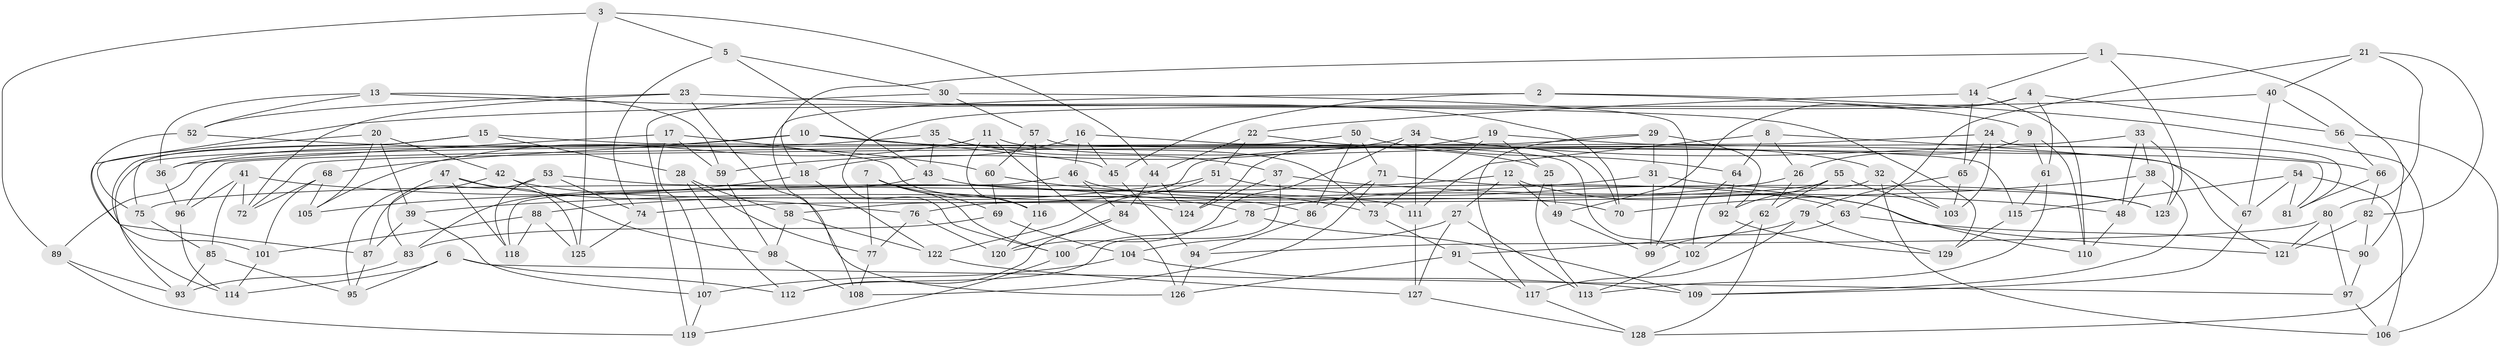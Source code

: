 // coarse degree distribution, {4: 0.4457831325301205, 6: 0.4819277108433735, 5: 0.07228915662650602}
// Generated by graph-tools (version 1.1) at 2025/42/03/06/25 10:42:23]
// undirected, 129 vertices, 258 edges
graph export_dot {
graph [start="1"]
  node [color=gray90,style=filled];
  1;
  2;
  3;
  4;
  5;
  6;
  7;
  8;
  9;
  10;
  11;
  12;
  13;
  14;
  15;
  16;
  17;
  18;
  19;
  20;
  21;
  22;
  23;
  24;
  25;
  26;
  27;
  28;
  29;
  30;
  31;
  32;
  33;
  34;
  35;
  36;
  37;
  38;
  39;
  40;
  41;
  42;
  43;
  44;
  45;
  46;
  47;
  48;
  49;
  50;
  51;
  52;
  53;
  54;
  55;
  56;
  57;
  58;
  59;
  60;
  61;
  62;
  63;
  64;
  65;
  66;
  67;
  68;
  69;
  70;
  71;
  72;
  73;
  74;
  75;
  76;
  77;
  78;
  79;
  80;
  81;
  82;
  83;
  84;
  85;
  86;
  87;
  88;
  89;
  90;
  91;
  92;
  93;
  94;
  95;
  96;
  97;
  98;
  99;
  100;
  101;
  102;
  103;
  104;
  105;
  106;
  107;
  108;
  109;
  110;
  111;
  112;
  113;
  114;
  115;
  116;
  117;
  118;
  119;
  120;
  121;
  122;
  123;
  124;
  125;
  126;
  127;
  128;
  129;
  1 -- 123;
  1 -- 14;
  1 -- 18;
  1 -- 90;
  2 -- 45;
  2 -- 128;
  2 -- 9;
  2 -- 108;
  3 -- 125;
  3 -- 5;
  3 -- 89;
  3 -- 44;
  4 -- 56;
  4 -- 49;
  4 -- 61;
  4 -- 100;
  5 -- 43;
  5 -- 74;
  5 -- 30;
  6 -- 112;
  6 -- 95;
  6 -- 114;
  6 -- 97;
  7 -- 69;
  7 -- 77;
  7 -- 100;
  7 -- 116;
  8 -- 64;
  8 -- 26;
  8 -- 111;
  8 -- 121;
  9 -- 110;
  9 -- 26;
  9 -- 61;
  10 -- 45;
  10 -- 68;
  10 -- 93;
  10 -- 25;
  11 -- 126;
  11 -- 32;
  11 -- 105;
  11 -- 116;
  12 -- 110;
  12 -- 75;
  12 -- 49;
  12 -- 27;
  13 -- 129;
  13 -- 36;
  13 -- 59;
  13 -- 52;
  14 -- 22;
  14 -- 110;
  14 -- 65;
  15 -- 28;
  15 -- 75;
  15 -- 114;
  15 -- 81;
  16 -- 46;
  16 -- 45;
  16 -- 18;
  16 -- 102;
  17 -- 124;
  17 -- 59;
  17 -- 107;
  17 -- 36;
  18 -- 122;
  18 -- 105;
  19 -- 25;
  19 -- 124;
  19 -- 67;
  19 -- 73;
  20 -- 39;
  20 -- 105;
  20 -- 42;
  20 -- 75;
  21 -- 63;
  21 -- 82;
  21 -- 40;
  21 -- 80;
  22 -- 70;
  22 -- 51;
  22 -- 44;
  23 -- 52;
  23 -- 70;
  23 -- 126;
  23 -- 72;
  24 -- 58;
  24 -- 65;
  24 -- 81;
  24 -- 103;
  25 -- 49;
  25 -- 113;
  26 -- 62;
  26 -- 78;
  27 -- 104;
  27 -- 127;
  27 -- 113;
  28 -- 77;
  28 -- 58;
  28 -- 112;
  29 -- 92;
  29 -- 117;
  29 -- 96;
  29 -- 31;
  30 -- 99;
  30 -- 57;
  30 -- 119;
  31 -- 99;
  31 -- 39;
  31 -- 123;
  32 -- 106;
  32 -- 103;
  32 -- 74;
  33 -- 38;
  33 -- 48;
  33 -- 123;
  33 -- 72;
  34 -- 59;
  34 -- 111;
  34 -- 66;
  34 -- 120;
  35 -- 36;
  35 -- 73;
  35 -- 37;
  35 -- 43;
  36 -- 96;
  37 -- 48;
  37 -- 112;
  37 -- 124;
  38 -- 109;
  38 -- 70;
  38 -- 48;
  39 -- 107;
  39 -- 87;
  40 -- 101;
  40 -- 67;
  40 -- 56;
  41 -- 85;
  41 -- 78;
  41 -- 96;
  41 -- 72;
  42 -- 95;
  42 -- 98;
  42 -- 86;
  43 -- 83;
  43 -- 63;
  44 -- 84;
  44 -- 124;
  45 -- 94;
  46 -- 118;
  46 -- 84;
  46 -- 70;
  47 -- 125;
  47 -- 76;
  47 -- 118;
  47 -- 83;
  48 -- 110;
  49 -- 99;
  50 -- 89;
  50 -- 71;
  50 -- 64;
  50 -- 86;
  51 -- 122;
  51 -- 121;
  51 -- 88;
  52 -- 60;
  52 -- 87;
  53 -- 87;
  53 -- 118;
  53 -- 111;
  53 -- 74;
  54 -- 106;
  54 -- 81;
  54 -- 67;
  54 -- 115;
  55 -- 103;
  55 -- 76;
  55 -- 92;
  55 -- 62;
  56 -- 106;
  56 -- 66;
  57 -- 115;
  57 -- 60;
  57 -- 116;
  58 -- 98;
  58 -- 122;
  59 -- 98;
  60 -- 73;
  60 -- 69;
  61 -- 115;
  61 -- 113;
  62 -- 102;
  62 -- 128;
  63 -- 99;
  63 -- 90;
  64 -- 92;
  64 -- 102;
  65 -- 103;
  65 -- 79;
  66 -- 82;
  66 -- 81;
  67 -- 109;
  68 -- 72;
  68 -- 105;
  68 -- 101;
  69 -- 83;
  69 -- 104;
  71 -- 108;
  71 -- 86;
  71 -- 123;
  73 -- 91;
  74 -- 125;
  75 -- 85;
  76 -- 120;
  76 -- 77;
  77 -- 108;
  78 -- 100;
  78 -- 109;
  79 -- 91;
  79 -- 129;
  79 -- 117;
  80 -- 97;
  80 -- 94;
  80 -- 121;
  82 -- 121;
  82 -- 90;
  83 -- 93;
  84 -- 112;
  84 -- 120;
  85 -- 95;
  85 -- 93;
  86 -- 94;
  87 -- 95;
  88 -- 101;
  88 -- 125;
  88 -- 118;
  89 -- 119;
  89 -- 93;
  90 -- 97;
  91 -- 126;
  91 -- 117;
  92 -- 129;
  94 -- 126;
  96 -- 114;
  97 -- 106;
  98 -- 108;
  100 -- 119;
  101 -- 114;
  102 -- 113;
  104 -- 109;
  104 -- 107;
  107 -- 119;
  111 -- 127;
  115 -- 129;
  116 -- 120;
  117 -- 128;
  122 -- 127;
  127 -- 128;
}
